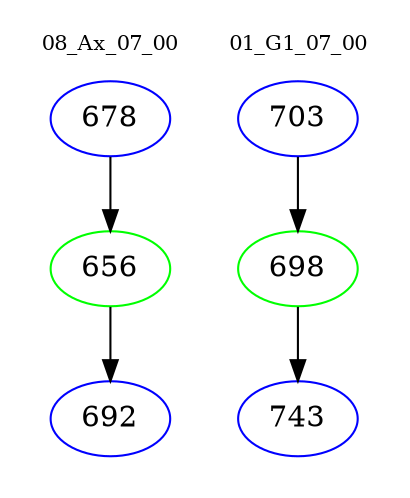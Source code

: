 digraph{
subgraph cluster_0 {
color = white
label = "08_Ax_07_00";
fontsize=10;
T0_678 [label="678", color="blue"]
T0_678 -> T0_656 [color="black"]
T0_656 [label="656", color="green"]
T0_656 -> T0_692 [color="black"]
T0_692 [label="692", color="blue"]
}
subgraph cluster_1 {
color = white
label = "01_G1_07_00";
fontsize=10;
T1_703 [label="703", color="blue"]
T1_703 -> T1_698 [color="black"]
T1_698 [label="698", color="green"]
T1_698 -> T1_743 [color="black"]
T1_743 [label="743", color="blue"]
}
}

